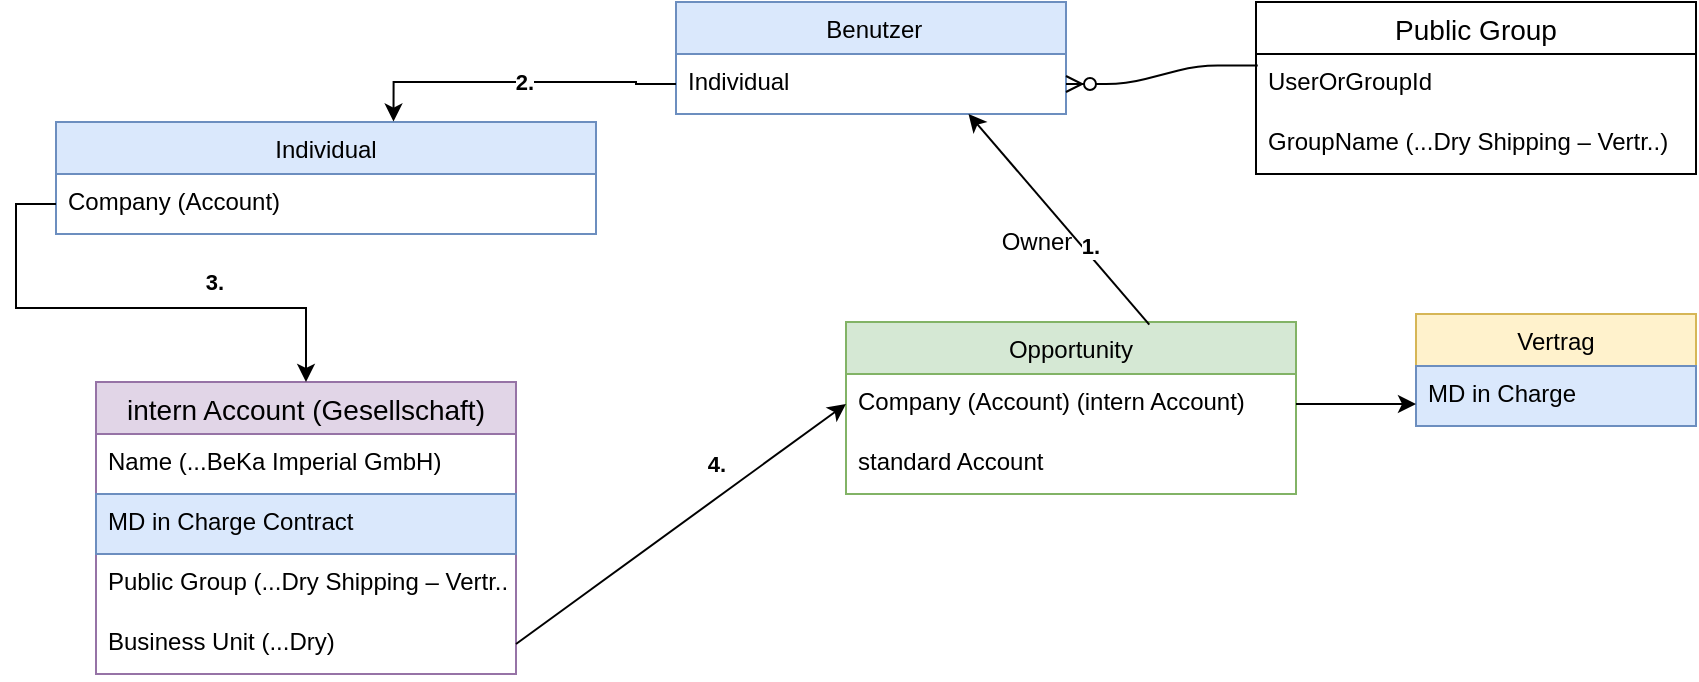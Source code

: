 <mxfile version="14.6.9" type="github">
  <diagram id="R2lEEEUBdFMjLlhIrx00" name="Page-1">
    <mxGraphModel dx="1278" dy="556" grid="1" gridSize="10" guides="1" tooltips="1" connect="1" arrows="1" fold="1" page="1" pageScale="1" pageWidth="850" pageHeight="1100" math="0" shadow="0" extFonts="Permanent Marker^https://fonts.googleapis.com/css?family=Permanent+Marker">
      <root>
        <mxCell id="0" />
        <mxCell id="1" parent="0" />
        <mxCell id="2SBFcaYjBEaQ_yufKXcj-2" value=" Benutzer" style="swimlane;fontStyle=0;childLayout=stackLayout;horizontal=1;startSize=26;horizontalStack=0;resizeParent=1;resizeParentMax=0;resizeLast=0;collapsible=1;marginBottom=0;fillColor=#dae8fc;strokeColor=#6c8ebf;" parent="1" vertex="1">
          <mxGeometry x="340" width="195" height="56" as="geometry" />
        </mxCell>
        <mxCell id="kkfVOfsxUuNaoj5uwRsM-5" value="Individual" style="text;strokeColor=none;fillColor=none;spacingLeft=4;spacingRight=4;overflow=hidden;rotatable=0;points=[[0,0.5],[1,0.5]];portConstraint=eastwest;fontSize=12;" vertex="1" parent="2SBFcaYjBEaQ_yufKXcj-2">
          <mxGeometry y="26" width="195" height="30" as="geometry" />
        </mxCell>
        <mxCell id="2SBFcaYjBEaQ_yufKXcj-7" value="Opportunity" style="swimlane;fontStyle=0;childLayout=stackLayout;horizontal=1;startSize=26;horizontalStack=0;resizeParent=1;resizeParentMax=0;resizeLast=0;collapsible=1;marginBottom=0;fillColor=#d5e8d4;strokeColor=#82b366;" parent="1" vertex="1">
          <mxGeometry x="425" y="160" width="225" height="86" as="geometry" />
        </mxCell>
        <mxCell id="9vAqmkpcB-DJBMkywUiT-10" value="Company (Account) (intern Account)" style="text;spacingLeft=4;spacingRight=4;overflow=hidden;rotatable=0;points=[[0,0.5],[1,0.5]];portConstraint=eastwest;fontSize=12;" parent="2SBFcaYjBEaQ_yufKXcj-7" vertex="1">
          <mxGeometry y="26" width="225" height="30" as="geometry" />
        </mxCell>
        <mxCell id="9vAqmkpcB-DJBMkywUiT-38" value="standard Account" style="text;spacingLeft=4;spacingRight=4;overflow=hidden;rotatable=0;points=[[0,0.5],[1,0.5]];portConstraint=eastwest;fontSize=12;" parent="2SBFcaYjBEaQ_yufKXcj-7" vertex="1">
          <mxGeometry y="56" width="225" height="30" as="geometry" />
        </mxCell>
        <mxCell id="2SBFcaYjBEaQ_yufKXcj-11" value="Vertrag" style="swimlane;fontStyle=0;childLayout=stackLayout;horizontal=1;startSize=26;horizontalStack=0;resizeParent=1;resizeParentMax=0;resizeLast=0;collapsible=1;marginBottom=0;fillColor=#fff2cc;strokeColor=#d6b656;" parent="1" vertex="1">
          <mxGeometry x="710" y="156" width="140" height="56" as="geometry" />
        </mxCell>
        <mxCell id="9vAqmkpcB-DJBMkywUiT-31" value="MD in Charge&#xa;" style="text;strokeColor=#6c8ebf;fillColor=#dae8fc;spacingLeft=4;spacingRight=4;overflow=hidden;rotatable=0;points=[[0,0.5],[1,0.5]];portConstraint=eastwest;fontSize=12;" parent="2SBFcaYjBEaQ_yufKXcj-11" vertex="1">
          <mxGeometry y="26" width="140" height="30" as="geometry" />
        </mxCell>
        <mxCell id="9vAqmkpcB-DJBMkywUiT-2" value="intern Account (Gesellschaft)" style="swimlane;fontStyle=0;childLayout=stackLayout;horizontal=1;startSize=26;horizontalStack=0;resizeParent=1;resizeParentMax=0;resizeLast=0;collapsible=1;marginBottom=0;align=center;fontSize=14;fillColor=#e1d5e7;strokeColor=#9673a6;" parent="1" vertex="1">
          <mxGeometry x="50" y="190" width="210" height="146" as="geometry" />
        </mxCell>
        <mxCell id="9vAqmkpcB-DJBMkywUiT-3" value="Name (...BeKa Imperial GmbH)" style="text;strokeColor=none;fillColor=none;spacingLeft=4;spacingRight=4;overflow=hidden;rotatable=0;points=[[0,0.5],[1,0.5]];portConstraint=eastwest;fontSize=12;" parent="9vAqmkpcB-DJBMkywUiT-2" vertex="1">
          <mxGeometry y="26" width="210" height="30" as="geometry" />
        </mxCell>
        <mxCell id="9vAqmkpcB-DJBMkywUiT-4" value="MD in Charge Contract" style="text;strokeColor=#6c8ebf;fillColor=#dae8fc;spacingLeft=4;spacingRight=4;overflow=hidden;rotatable=0;points=[[0,0.5],[1,0.5]];portConstraint=eastwest;fontSize=12;" parent="9vAqmkpcB-DJBMkywUiT-2" vertex="1">
          <mxGeometry y="56" width="210" height="30" as="geometry" />
        </mxCell>
        <mxCell id="9vAqmkpcB-DJBMkywUiT-6" value="Public Group (...Dry Shipping – Vertr..)" style="text;strokeColor=none;fillColor=none;spacingLeft=4;spacingRight=4;overflow=hidden;rotatable=0;points=[[0,0.5],[1,0.5]];portConstraint=eastwest;fontSize=12;" parent="9vAqmkpcB-DJBMkywUiT-2" vertex="1">
          <mxGeometry y="86" width="210" height="30" as="geometry" />
        </mxCell>
        <mxCell id="9vAqmkpcB-DJBMkywUiT-27" value="Business Unit (...Dry)" style="text;strokeColor=none;fillColor=none;spacingLeft=4;spacingRight=4;overflow=hidden;rotatable=0;points=[[0,0.5],[1,0.5]];portConstraint=eastwest;fontSize=12;" parent="9vAqmkpcB-DJBMkywUiT-2" vertex="1">
          <mxGeometry y="116" width="210" height="30" as="geometry" />
        </mxCell>
        <mxCell id="9vAqmkpcB-DJBMkywUiT-13" style="edgeStyle=orthogonalEdgeStyle;rounded=0;orthogonalLoop=1;jettySize=auto;html=1;exitX=1;exitY=0.5;exitDx=0;exitDy=0;" parent="1" source="9vAqmkpcB-DJBMkywUiT-10" target="2SBFcaYjBEaQ_yufKXcj-11" edge="1">
          <mxGeometry relative="1" as="geometry">
            <Array as="points">
              <mxPoint x="720" y="201" />
              <mxPoint x="720" y="201" />
            </Array>
          </mxGeometry>
        </mxCell>
        <mxCell id="9vAqmkpcB-DJBMkywUiT-20" style="edgeStyle=none;rounded=0;orthogonalLoop=1;jettySize=auto;html=1;exitX=0.674;exitY=0.015;exitDx=0;exitDy=0;exitPerimeter=0;entryX=0.75;entryY=1;entryDx=0;entryDy=0;" parent="1" source="2SBFcaYjBEaQ_yufKXcj-7" edge="1" target="2SBFcaYjBEaQ_yufKXcj-2">
          <mxGeometry relative="1" as="geometry">
            <mxPoint x="552" y="70" as="targetPoint" />
          </mxGeometry>
        </mxCell>
        <mxCell id="kkfVOfsxUuNaoj5uwRsM-8" value="&lt;b&gt;1.&lt;/b&gt;" style="edgeLabel;html=1;align=center;verticalAlign=middle;resizable=0;points=[];" vertex="1" connectable="0" parent="9vAqmkpcB-DJBMkywUiT-20">
          <mxGeometry x="-0.294" y="-3" relative="1" as="geometry">
            <mxPoint as="offset" />
          </mxGeometry>
        </mxCell>
        <mxCell id="9vAqmkpcB-DJBMkywUiT-28" style="edgeStyle=none;rounded=0;orthogonalLoop=1;jettySize=auto;html=1;exitX=1;exitY=0.5;exitDx=0;exitDy=0;entryX=0;entryY=0.5;entryDx=0;entryDy=0;" parent="1" source="9vAqmkpcB-DJBMkywUiT-27" target="9vAqmkpcB-DJBMkywUiT-10" edge="1">
          <mxGeometry relative="1" as="geometry" />
        </mxCell>
        <mxCell id="kkfVOfsxUuNaoj5uwRsM-7" value="&lt;b&gt;4.&lt;/b&gt;" style="edgeLabel;html=1;align=center;verticalAlign=middle;resizable=0;points=[];" vertex="1" connectable="0" parent="9vAqmkpcB-DJBMkywUiT-28">
          <mxGeometry x="0.367" y="1" relative="1" as="geometry">
            <mxPoint x="-12" y="-7" as="offset" />
          </mxGeometry>
        </mxCell>
        <mxCell id="9vAqmkpcB-DJBMkywUiT-30" value="Owner" style="text;html=1;align=center;verticalAlign=middle;resizable=0;points=[];autosize=1;strokeColor=none;" parent="1" vertex="1">
          <mxGeometry x="495" y="110" width="50" height="20" as="geometry" />
        </mxCell>
        <mxCell id="9vAqmkpcB-DJBMkywUiT-32" value="Public Group" style="swimlane;fontStyle=0;childLayout=stackLayout;horizontal=1;startSize=26;horizontalStack=0;resizeParent=1;resizeParentMax=0;resizeLast=0;collapsible=1;marginBottom=0;align=center;fontSize=14;fillColor=none;" parent="1" vertex="1">
          <mxGeometry x="630" width="220" height="86" as="geometry" />
        </mxCell>
        <mxCell id="9vAqmkpcB-DJBMkywUiT-35" value="UserOrGroupId" style="text;strokeColor=none;fillColor=none;spacingLeft=4;spacingRight=4;overflow=hidden;rotatable=0;points=[[0,0.5],[1,0.5]];portConstraint=eastwest;fontSize=12;" parent="9vAqmkpcB-DJBMkywUiT-32" vertex="1">
          <mxGeometry y="26" width="220" height="30" as="geometry" />
        </mxCell>
        <mxCell id="9vAqmkpcB-DJBMkywUiT-39" value="GroupName (...Dry Shipping – Vertr..)" style="text;strokeColor=none;fillColor=none;spacingLeft=4;spacingRight=4;overflow=hidden;rotatable=0;points=[[0,0.5],[1,0.5]];portConstraint=eastwest;fontSize=12;" parent="9vAqmkpcB-DJBMkywUiT-32" vertex="1">
          <mxGeometry y="56" width="220" height="30" as="geometry" />
        </mxCell>
        <mxCell id="kkfVOfsxUuNaoj5uwRsM-1" value="Individual" style="swimlane;fontStyle=0;childLayout=stackLayout;horizontal=1;startSize=26;horizontalStack=0;resizeParent=1;resizeParentMax=0;resizeLast=0;collapsible=1;marginBottom=0;fillColor=#dae8fc;strokeColor=#6c8ebf;" vertex="1" parent="1">
          <mxGeometry x="30" y="60" width="270" height="56" as="geometry" />
        </mxCell>
        <mxCell id="kkfVOfsxUuNaoj5uwRsM-3" value="Company (Account)" style="text;strokeColor=none;fillColor=none;spacingLeft=4;spacingRight=4;overflow=hidden;rotatable=0;points=[[0,0.5],[1,0.5]];portConstraint=eastwest;fontSize=12;" vertex="1" parent="kkfVOfsxUuNaoj5uwRsM-1">
          <mxGeometry y="26" width="270" height="30" as="geometry" />
        </mxCell>
        <mxCell id="kkfVOfsxUuNaoj5uwRsM-4" style="edgeStyle=orthogonalEdgeStyle;rounded=0;orthogonalLoop=1;jettySize=auto;html=1;" edge="1" parent="1" source="kkfVOfsxUuNaoj5uwRsM-3" target="9vAqmkpcB-DJBMkywUiT-2">
          <mxGeometry relative="1" as="geometry" />
        </mxCell>
        <mxCell id="kkfVOfsxUuNaoj5uwRsM-10" value="&lt;b&gt;3.&lt;/b&gt;" style="edgeLabel;html=1;align=center;verticalAlign=middle;resizable=0;points=[];" vertex="1" connectable="0" parent="kkfVOfsxUuNaoj5uwRsM-4">
          <mxGeometry x="0.342" relative="1" as="geometry">
            <mxPoint y="-13" as="offset" />
          </mxGeometry>
        </mxCell>
        <mxCell id="kkfVOfsxUuNaoj5uwRsM-6" style="edgeStyle=orthogonalEdgeStyle;rounded=0;orthogonalLoop=1;jettySize=auto;html=1;entryX=0.625;entryY=-0.004;entryDx=0;entryDy=0;entryPerimeter=0;" edge="1" parent="1" source="kkfVOfsxUuNaoj5uwRsM-5" target="kkfVOfsxUuNaoj5uwRsM-1">
          <mxGeometry relative="1" as="geometry" />
        </mxCell>
        <mxCell id="kkfVOfsxUuNaoj5uwRsM-9" value="&lt;b&gt;2.&lt;/b&gt;" style="edgeLabel;html=1;align=center;verticalAlign=middle;resizable=0;points=[];" vertex="1" connectable="0" parent="kkfVOfsxUuNaoj5uwRsM-6">
          <mxGeometry x="-0.04" relative="1" as="geometry">
            <mxPoint as="offset" />
          </mxGeometry>
        </mxCell>
        <mxCell id="kkfVOfsxUuNaoj5uwRsM-12" value="" style="edgeStyle=entityRelationEdgeStyle;fontSize=12;html=1;endArrow=ERzeroToMany;endFill=1;entryX=1;entryY=0.5;entryDx=0;entryDy=0;exitX=0.004;exitY=0.193;exitDx=0;exitDy=0;exitPerimeter=0;" edge="1" parent="1" source="9vAqmkpcB-DJBMkywUiT-35" target="kkfVOfsxUuNaoj5uwRsM-5">
          <mxGeometry width="100" height="100" relative="1" as="geometry">
            <mxPoint x="470" y="240" as="sourcePoint" />
            <mxPoint x="570" y="140" as="targetPoint" />
          </mxGeometry>
        </mxCell>
      </root>
    </mxGraphModel>
  </diagram>
</mxfile>
